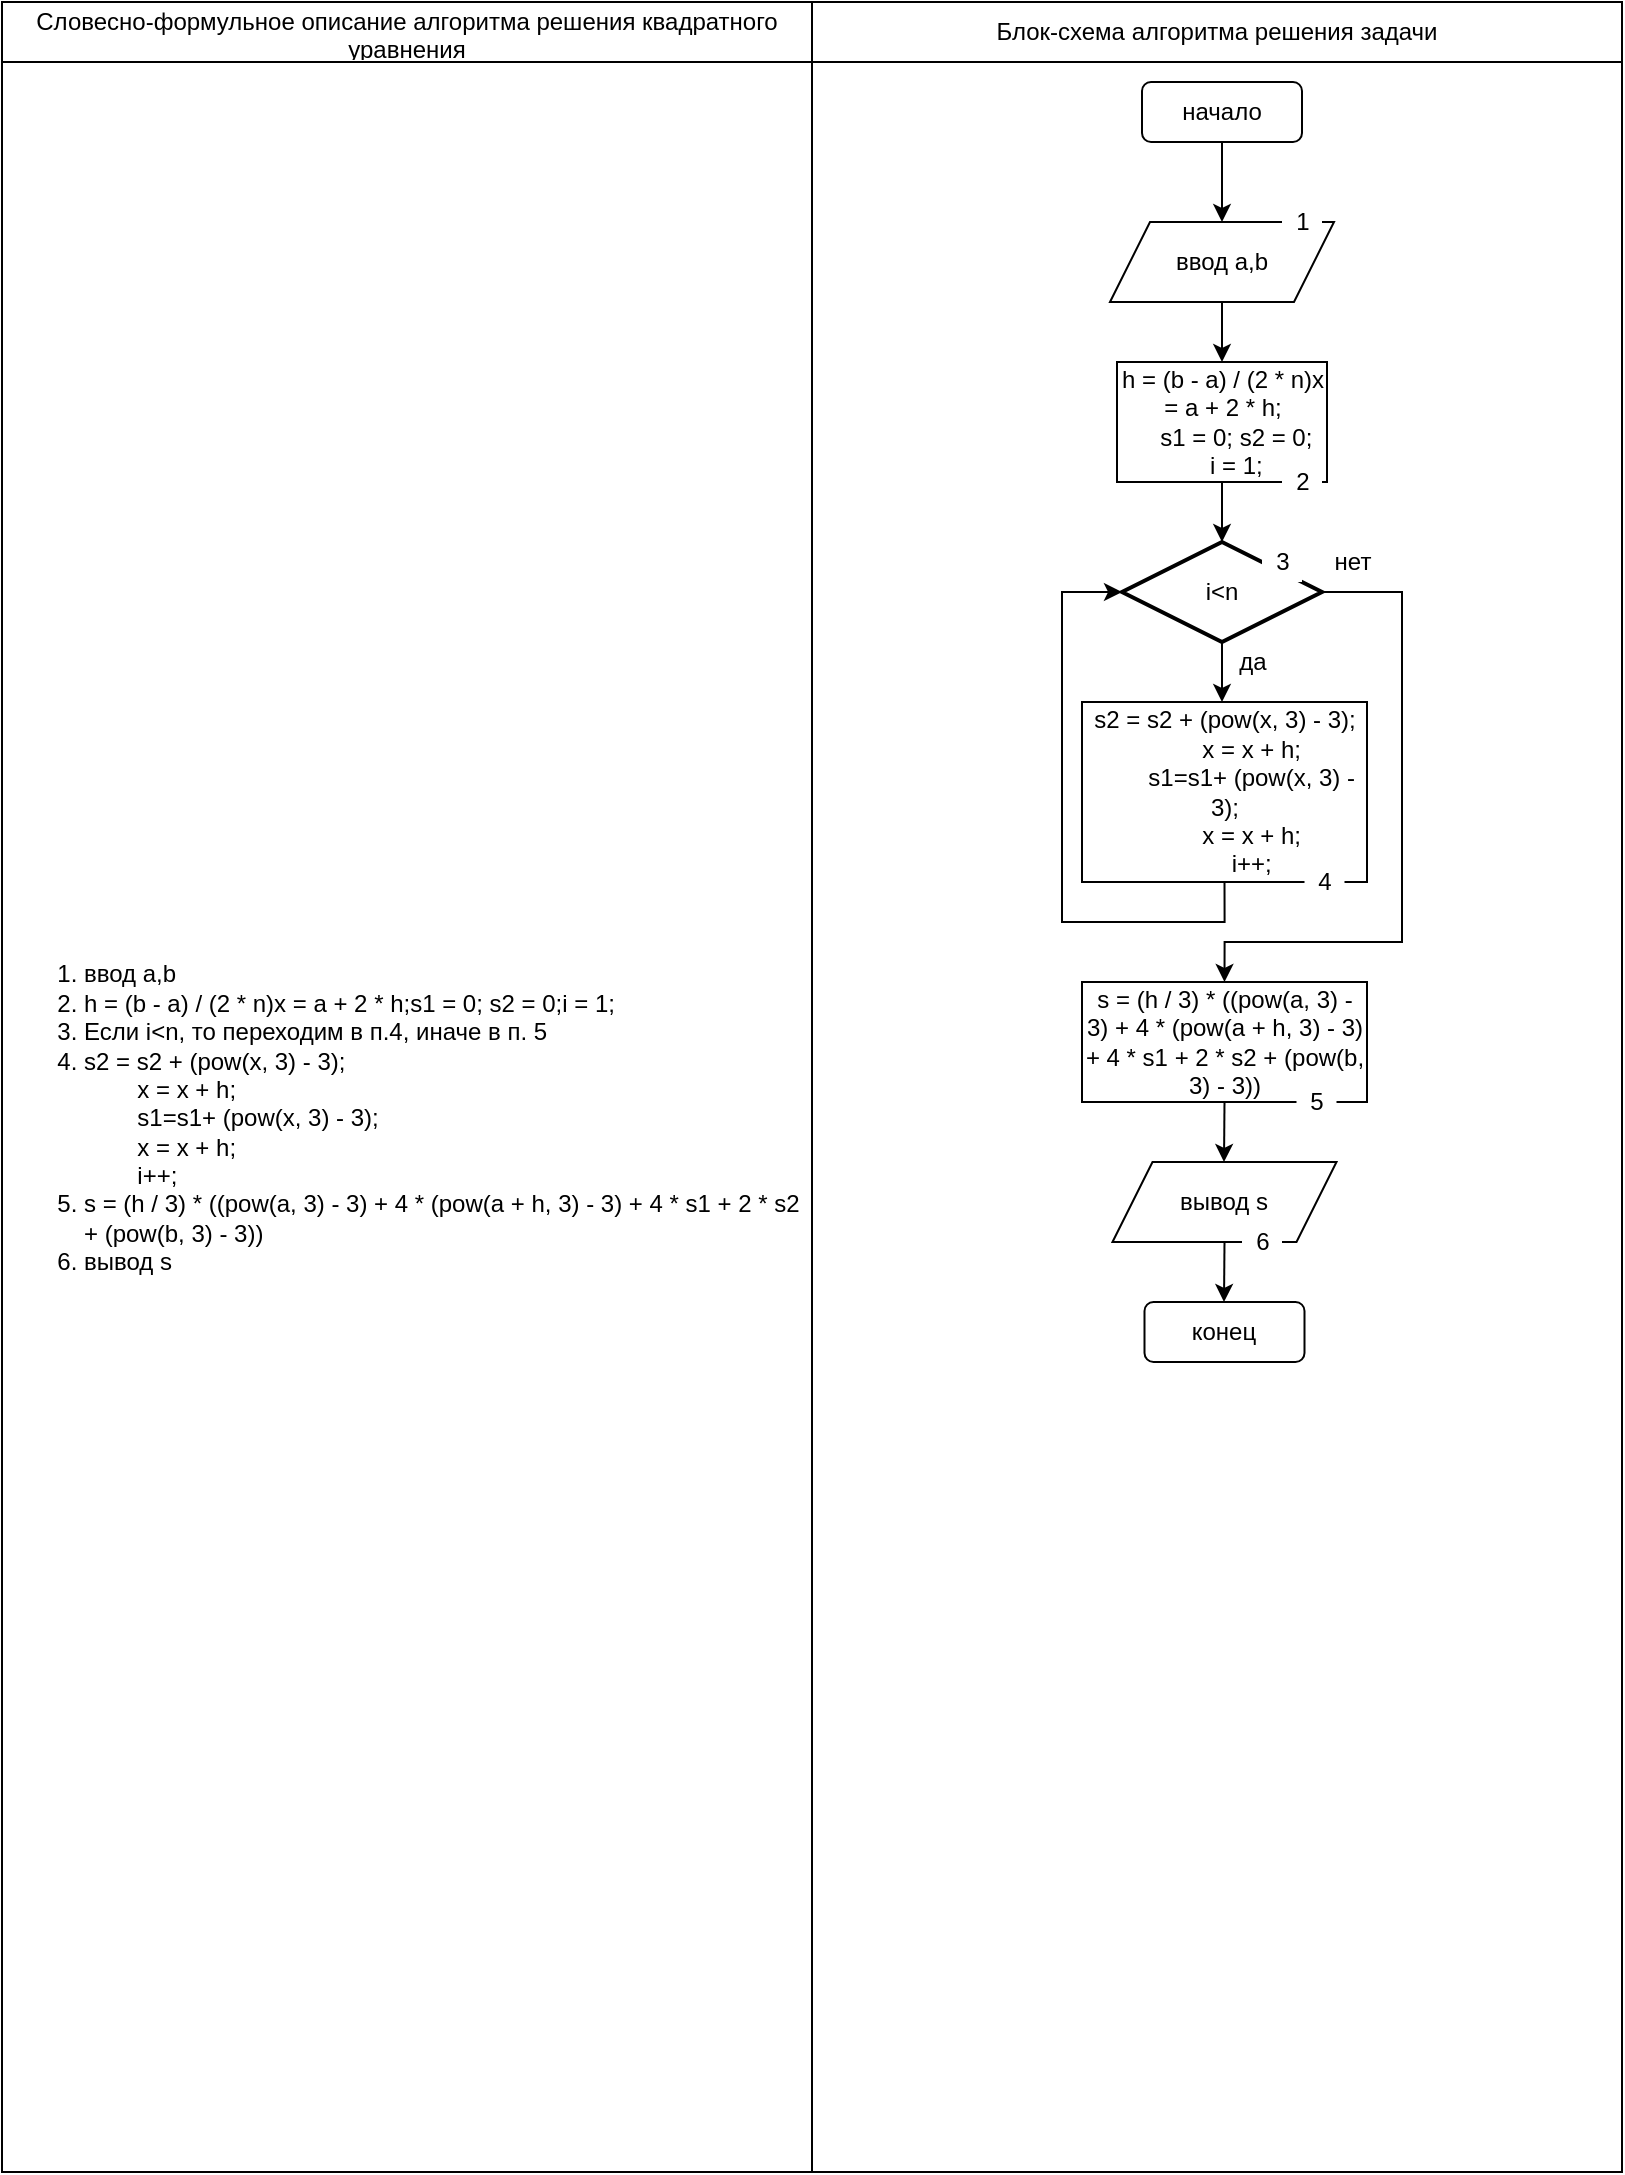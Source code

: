 <mxfile version="15.3.7" type="device"><diagram id="eM_6lqZhrxOUWiqFId9G" name="Page-1"><mxGraphModel dx="1038" dy="1733" grid="1" gridSize="10" guides="1" tooltips="1" connect="1" arrows="1" fold="1" page="1" pageScale="1" pageWidth="827" pageHeight="1169" math="0" shadow="0"><root><mxCell id="0"/><mxCell id="1" parent="0"/><mxCell id="M7Kg9SEFLqKmhRJOS8gr-28" value="" style="shape=table;startSize=0;container=1;collapsible=0;childLayout=tableLayout;" vertex="1" parent="1"><mxGeometry x="10" y="-1160" width="810" height="1085" as="geometry"/></mxCell><mxCell id="M7Kg9SEFLqKmhRJOS8gr-29" value="" style="shape=partialRectangle;collapsible=0;dropTarget=0;pointerEvents=0;fillColor=none;top=0;left=0;bottom=0;right=0;points=[[0,0.5],[1,0.5]];portConstraint=eastwest;" vertex="1" parent="M7Kg9SEFLqKmhRJOS8gr-28"><mxGeometry width="810" height="30" as="geometry"/></mxCell><mxCell id="M7Kg9SEFLqKmhRJOS8gr-30" value="Словесно-формульное описание алгоритма решения квадратного уравнения" style="shape=partialRectangle;html=1;whiteSpace=wrap;connectable=0;overflow=hidden;fillColor=none;top=0;left=0;bottom=0;right=0;pointerEvents=1;" vertex="1" parent="M7Kg9SEFLqKmhRJOS8gr-29"><mxGeometry width="405" height="30" as="geometry"><mxRectangle width="405" height="30" as="alternateBounds"/></mxGeometry></mxCell><mxCell id="M7Kg9SEFLqKmhRJOS8gr-31" value="Блок-схема алгоритма решения задачи" style="shape=partialRectangle;html=1;whiteSpace=wrap;connectable=0;overflow=hidden;fillColor=none;top=0;left=0;bottom=0;right=0;pointerEvents=1;" vertex="1" parent="M7Kg9SEFLqKmhRJOS8gr-29"><mxGeometry x="405" width="405" height="30" as="geometry"><mxRectangle width="405" height="30" as="alternateBounds"/></mxGeometry></mxCell><mxCell id="M7Kg9SEFLqKmhRJOS8gr-32" value="" style="shape=partialRectangle;collapsible=0;dropTarget=0;pointerEvents=0;fillColor=none;top=0;left=0;bottom=0;right=0;points=[[0,0.5],[1,0.5]];portConstraint=eastwest;" vertex="1" parent="M7Kg9SEFLqKmhRJOS8gr-28"><mxGeometry y="30" width="810" height="1055" as="geometry"/></mxCell><mxCell id="M7Kg9SEFLqKmhRJOS8gr-33" value="&lt;div align=&quot;left&quot;&gt;&lt;ol&gt;&lt;li&gt;ввод a,b&lt;/li&gt;&lt;li&gt;&lt;div&gt;h = (b - a) / (2 * n)x = a + 2 * h;s1 = 0; s2 = 0;i = 1;&lt;/div&gt;&lt;/li&gt;&lt;li&gt;Если i&amp;lt;n, то переходим в п.4, иначе в п. 5&lt;/li&gt;&lt;li&gt;s2 = s2 + (pow(x, 3) - 3);&lt;br&gt;&amp;nbsp;&amp;nbsp; &amp;nbsp;&amp;nbsp;&amp;nbsp; &amp;nbsp;x = x + h;&lt;br&gt;&amp;nbsp;&amp;nbsp; &amp;nbsp;&amp;nbsp;&amp;nbsp; &amp;nbsp;s1=s1+ (pow(x, 3) - 3);&lt;br&gt;&amp;nbsp;&amp;nbsp; &amp;nbsp;&amp;nbsp;&amp;nbsp; &amp;nbsp;x = x + h;&lt;br&gt;&amp;nbsp;&amp;nbsp; &amp;nbsp;&amp;nbsp;&amp;nbsp; &amp;nbsp;i++;&lt;/li&gt;&lt;li&gt;s = (h / 3) * ((pow(a, 3) - 3) + 4 * (pow(a + h, 3) - 3) + 4 * s1 + 2 * s2 + (pow(b, 3) - 3))&lt;/li&gt;&lt;li&gt;вывод s&lt;br&gt;&lt;/li&gt;&lt;/ol&gt;&lt;/div&gt;" style="shape=partialRectangle;html=1;whiteSpace=wrap;connectable=0;overflow=hidden;fillColor=none;top=0;left=0;bottom=0;right=0;pointerEvents=1;" vertex="1" parent="M7Kg9SEFLqKmhRJOS8gr-32"><mxGeometry width="405" height="1055" as="geometry"><mxRectangle width="405" height="1055" as="alternateBounds"/></mxGeometry></mxCell><mxCell id="M7Kg9SEFLqKmhRJOS8gr-34" value="" style="shape=partialRectangle;html=1;whiteSpace=wrap;connectable=0;overflow=hidden;fillColor=none;top=0;left=0;bottom=0;right=0;pointerEvents=1;" vertex="1" parent="M7Kg9SEFLqKmhRJOS8gr-32"><mxGeometry x="405" width="405" height="1055" as="geometry"><mxRectangle width="405" height="1055" as="alternateBounds"/></mxGeometry></mxCell><mxCell id="M7Kg9SEFLqKmhRJOS8gr-2" style="edgeStyle=orthogonalEdgeStyle;rounded=0;orthogonalLoop=1;jettySize=auto;html=1;exitX=0.5;exitY=1;exitDx=0;exitDy=0;" edge="1" parent="1" source="M7Kg9SEFLqKmhRJOS8gr-1"><mxGeometry relative="1" as="geometry"><mxPoint x="620" y="-1050" as="targetPoint"/></mxGeometry></mxCell><mxCell id="M7Kg9SEFLqKmhRJOS8gr-1" value="начало" style="rounded=1;whiteSpace=wrap;html=1;" vertex="1" parent="1"><mxGeometry x="580" y="-1120" width="80" height="30" as="geometry"/></mxCell><mxCell id="M7Kg9SEFLqKmhRJOS8gr-4" style="edgeStyle=orthogonalEdgeStyle;rounded=0;orthogonalLoop=1;jettySize=auto;html=1;exitX=0.5;exitY=1;exitDx=0;exitDy=0;" edge="1" parent="1" source="M7Kg9SEFLqKmhRJOS8gr-3"><mxGeometry relative="1" as="geometry"><mxPoint x="620" y="-980" as="targetPoint"/></mxGeometry></mxCell><mxCell id="M7Kg9SEFLqKmhRJOS8gr-3" value="ввод a,b" style="shape=parallelogram;perimeter=parallelogramPerimeter;whiteSpace=wrap;html=1;fixedSize=1;" vertex="1" parent="1"><mxGeometry x="564" y="-1050" width="112" height="40" as="geometry"/></mxCell><mxCell id="M7Kg9SEFLqKmhRJOS8gr-6" style="edgeStyle=orthogonalEdgeStyle;rounded=0;orthogonalLoop=1;jettySize=auto;html=1;exitX=0.5;exitY=1;exitDx=0;exitDy=0;" edge="1" parent="1" source="M7Kg9SEFLqKmhRJOS8gr-5"><mxGeometry relative="1" as="geometry"><mxPoint x="620" y="-890" as="targetPoint"/></mxGeometry></mxCell><mxCell id="M7Kg9SEFLqKmhRJOS8gr-5" value="&lt;div&gt;h = (b - a) / (2 * n)x = a + 2 * h;&lt;br&gt;&amp;nbsp;&amp;nbsp; &amp;nbsp;s1 = 0; s2 = 0;&lt;br&gt;&amp;nbsp;&amp;nbsp; &amp;nbsp;i = 1;&lt;/div&gt;" style="rounded=0;whiteSpace=wrap;html=1;" vertex="1" parent="1"><mxGeometry x="567.5" y="-980" width="105" height="60" as="geometry"/></mxCell><mxCell id="M7Kg9SEFLqKmhRJOS8gr-8" style="edgeStyle=orthogonalEdgeStyle;rounded=0;orthogonalLoop=1;jettySize=auto;html=1;exitX=0.5;exitY=1;exitDx=0;exitDy=0;exitPerimeter=0;" edge="1" parent="1" source="M7Kg9SEFLqKmhRJOS8gr-7"><mxGeometry relative="1" as="geometry"><mxPoint x="620" y="-810" as="targetPoint"/></mxGeometry></mxCell><mxCell id="M7Kg9SEFLqKmhRJOS8gr-15" style="edgeStyle=orthogonalEdgeStyle;rounded=0;orthogonalLoop=1;jettySize=auto;html=1;exitX=1;exitY=0.5;exitDx=0;exitDy=0;exitPerimeter=0;entryX=0.5;entryY=0;entryDx=0;entryDy=0;" edge="1" parent="1" source="M7Kg9SEFLqKmhRJOS8gr-7" target="M7Kg9SEFLqKmhRJOS8gr-12"><mxGeometry relative="1" as="geometry"><Array as="points"><mxPoint x="710" y="-865"/><mxPoint x="710" y="-690"/><mxPoint x="621" y="-690"/></Array></mxGeometry></mxCell><mxCell id="M7Kg9SEFLqKmhRJOS8gr-7" value="i&amp;lt;n" style="strokeWidth=2;html=1;shape=mxgraph.flowchart.decision;whiteSpace=wrap;fontFamily=Helvetica;" vertex="1" parent="1"><mxGeometry x="570" y="-890" width="100" height="50" as="geometry"/></mxCell><mxCell id="M7Kg9SEFLqKmhRJOS8gr-9" value="да" style="text;html=1;align=center;verticalAlign=middle;resizable=0;points=[];autosize=1;strokeColor=none;fillColor=none;" vertex="1" parent="1"><mxGeometry x="620" y="-840" width="30" height="20" as="geometry"/></mxCell><mxCell id="M7Kg9SEFLqKmhRJOS8gr-11" style="edgeStyle=orthogonalEdgeStyle;rounded=0;orthogonalLoop=1;jettySize=auto;html=1;exitX=0.5;exitY=1;exitDx=0;exitDy=0;entryX=0;entryY=0.5;entryDx=0;entryDy=0;entryPerimeter=0;" edge="1" parent="1" source="M7Kg9SEFLqKmhRJOS8gr-10" target="M7Kg9SEFLqKmhRJOS8gr-7"><mxGeometry relative="1" as="geometry"><Array as="points"><mxPoint x="621" y="-700"/><mxPoint x="540" y="-700"/><mxPoint x="540" y="-865"/></Array></mxGeometry></mxCell><mxCell id="M7Kg9SEFLqKmhRJOS8gr-10" value="s2 = s2 + (pow(x, 3) - 3);&lt;br&gt;&amp;nbsp;&amp;nbsp; &amp;nbsp;&amp;nbsp;&amp;nbsp; &amp;nbsp;x = x + h;&lt;br&gt;&amp;nbsp;&amp;nbsp; &amp;nbsp;&amp;nbsp;&amp;nbsp; &amp;nbsp;s1=s1+ (pow(x, 3) - 3);&lt;br&gt;&amp;nbsp;&amp;nbsp; &amp;nbsp;&amp;nbsp;&amp;nbsp; &amp;nbsp;x = x + h;&lt;br&gt;&amp;nbsp;&amp;nbsp; &amp;nbsp;&amp;nbsp;&amp;nbsp; &amp;nbsp;i++;" style="rounded=0;whiteSpace=wrap;html=1;" vertex="1" parent="1"><mxGeometry x="550" y="-810" width="142.5" height="90" as="geometry"/></mxCell><mxCell id="M7Kg9SEFLqKmhRJOS8gr-18" style="edgeStyle=orthogonalEdgeStyle;rounded=0;orthogonalLoop=1;jettySize=auto;html=1;exitX=0.5;exitY=1;exitDx=0;exitDy=0;" edge="1" parent="1" source="M7Kg9SEFLqKmhRJOS8gr-12"><mxGeometry relative="1" as="geometry"><mxPoint x="621" y="-580" as="targetPoint"/></mxGeometry></mxCell><mxCell id="M7Kg9SEFLqKmhRJOS8gr-12" value="s = (h / 3) * ((pow(a, 3) - 3) + 4 * (pow(a + h, 3) - 3) + 4 * s1 + 2 * s2 + (pow(b, 3) - 3))" style="rounded=0;whiteSpace=wrap;html=1;" vertex="1" parent="1"><mxGeometry x="550" y="-670" width="142.5" height="60" as="geometry"/></mxCell><mxCell id="M7Kg9SEFLqKmhRJOS8gr-19" style="edgeStyle=orthogonalEdgeStyle;rounded=0;orthogonalLoop=1;jettySize=auto;html=1;exitX=0.5;exitY=1;exitDx=0;exitDy=0;" edge="1" parent="1" source="M7Kg9SEFLqKmhRJOS8gr-13"><mxGeometry relative="1" as="geometry"><mxPoint x="621" y="-510" as="targetPoint"/></mxGeometry></mxCell><mxCell id="M7Kg9SEFLqKmhRJOS8gr-13" value="вывод s" style="shape=parallelogram;perimeter=parallelogramPerimeter;whiteSpace=wrap;html=1;fixedSize=1;" vertex="1" parent="1"><mxGeometry x="565.25" y="-580" width="112" height="40" as="geometry"/></mxCell><mxCell id="M7Kg9SEFLqKmhRJOS8gr-20" value="конец" style="rounded=1;whiteSpace=wrap;html=1;" vertex="1" parent="1"><mxGeometry x="581.25" y="-510" width="80" height="30" as="geometry"/></mxCell><mxCell id="M7Kg9SEFLqKmhRJOS8gr-22" value="6" style="text;html=1;align=center;verticalAlign=middle;resizable=0;points=[];autosize=1;strokeColor=none;fillColor=#FFFFFF;" vertex="1" parent="1"><mxGeometry x="630" y="-550" width="20" height="20" as="geometry"/></mxCell><mxCell id="M7Kg9SEFLqKmhRJOS8gr-23" value="5" style="text;html=1;align=center;verticalAlign=middle;resizable=0;points=[];autosize=1;strokeColor=none;fillColor=#FFFFFF;" vertex="1" parent="1"><mxGeometry x="657.25" y="-620" width="20" height="20" as="geometry"/></mxCell><mxCell id="M7Kg9SEFLqKmhRJOS8gr-24" value="4" style="text;html=1;align=center;verticalAlign=middle;resizable=0;points=[];autosize=1;strokeColor=none;fillColor=#FFFFFF;" vertex="1" parent="1"><mxGeometry x="661.25" y="-730" width="20" height="20" as="geometry"/></mxCell><mxCell id="M7Kg9SEFLqKmhRJOS8gr-25" value="3" style="text;html=1;align=center;verticalAlign=middle;resizable=0;points=[];autosize=1;strokeColor=none;fillColor=#FFFFFF;" vertex="1" parent="1"><mxGeometry x="640" y="-890" width="20" height="20" as="geometry"/></mxCell><mxCell id="M7Kg9SEFLqKmhRJOS8gr-26" value="2" style="text;html=1;align=center;verticalAlign=middle;resizable=0;points=[];autosize=1;strokeColor=none;fillColor=#FFFFFF;" vertex="1" parent="1"><mxGeometry x="650" y="-930" width="20" height="20" as="geometry"/></mxCell><mxCell id="M7Kg9SEFLqKmhRJOS8gr-27" value="1" style="text;html=1;align=center;verticalAlign=middle;resizable=0;points=[];autosize=1;strokeColor=none;fillColor=#FFFFFF;" vertex="1" parent="1"><mxGeometry x="650" y="-1060" width="20" height="20" as="geometry"/></mxCell><mxCell id="M7Kg9SEFLqKmhRJOS8gr-35" value="нет" style="text;html=1;align=center;verticalAlign=middle;resizable=0;points=[];autosize=1;strokeColor=none;fillColor=none;" vertex="1" parent="1"><mxGeometry x="670" y="-890" width="30" height="20" as="geometry"/></mxCell></root></mxGraphModel></diagram></mxfile>